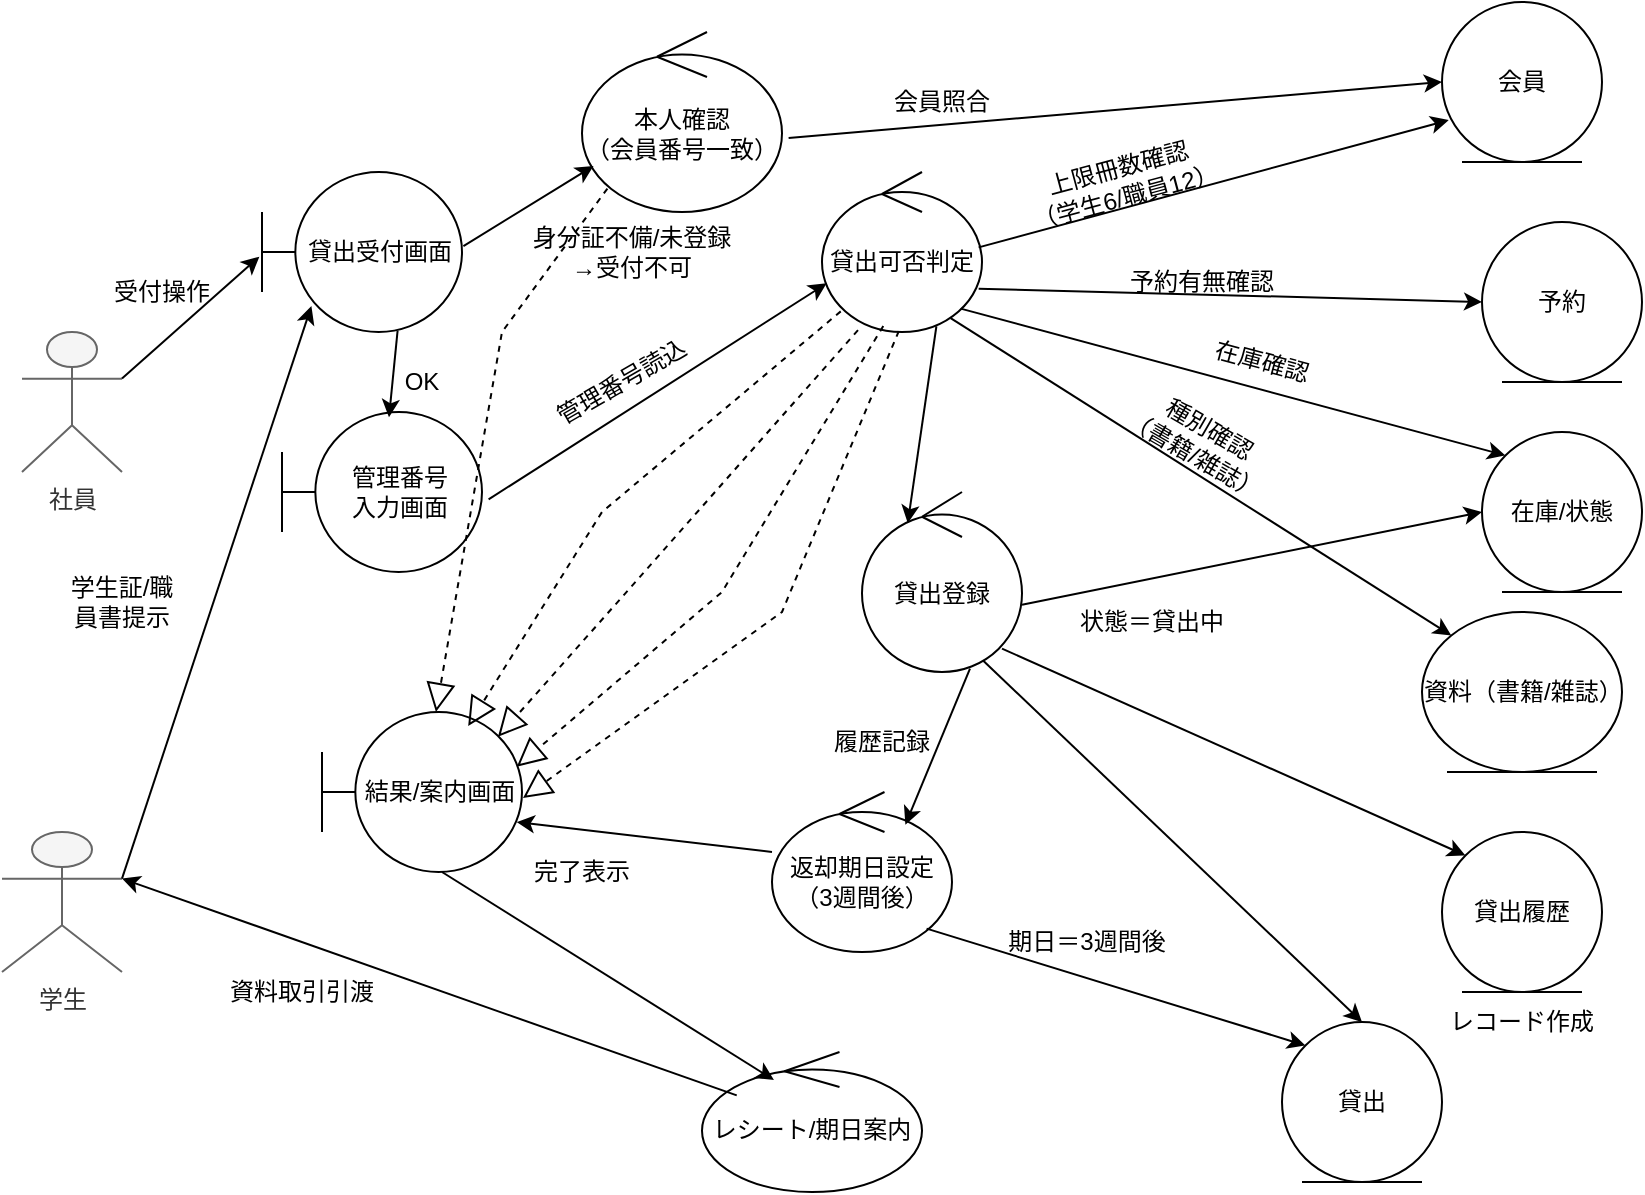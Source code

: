 <mxfile version="28.2.3">
  <diagram name="ページ1" id="yR1Zg5sOvoij5Tsq6hCD">
    <mxGraphModel dx="2023" dy="596" grid="1" gridSize="10" guides="1" tooltips="1" connect="1" arrows="1" fold="1" page="1" pageScale="1" pageWidth="827" pageHeight="1169" math="0" shadow="0">
      <root>
        <mxCell id="0" />
        <mxCell id="1" parent="0" />
        <mxCell id="juDVWdc0ik__rgrDVImd-1" value="社員" style="shape=umlActor;verticalLabelPosition=bottom;verticalAlign=top;html=1;outlineConnect=0;fillColor=#f5f5f5;fontColor=#333333;strokeColor=#666666;" vertex="1" parent="1">
          <mxGeometry x="-170" y="240" width="50" height="70" as="geometry" />
        </mxCell>
        <mxCell id="juDVWdc0ik__rgrDVImd-5" value="レシート/期日案内" style="ellipse;shape=umlControl;whiteSpace=wrap;html=1;" vertex="1" parent="1">
          <mxGeometry x="170" y="600" width="110" height="70" as="geometry" />
        </mxCell>
        <mxCell id="juDVWdc0ik__rgrDVImd-6" value="返却期日設定（3週間後）" style="ellipse;shape=umlControl;whiteSpace=wrap;html=1;" vertex="1" parent="1">
          <mxGeometry x="205" y="470" width="90" height="80" as="geometry" />
        </mxCell>
        <mxCell id="juDVWdc0ik__rgrDVImd-7" value="貸出登録" style="ellipse;shape=umlControl;whiteSpace=wrap;html=1;" vertex="1" parent="1">
          <mxGeometry x="250" y="320" width="80" height="90" as="geometry" />
        </mxCell>
        <mxCell id="juDVWdc0ik__rgrDVImd-8" value="貸出可否判定" style="ellipse;shape=umlControl;whiteSpace=wrap;html=1;" vertex="1" parent="1">
          <mxGeometry x="230" y="160" width="80" height="80" as="geometry" />
        </mxCell>
        <mxCell id="juDVWdc0ik__rgrDVImd-9" value="本人確認&lt;div&gt;（会員番号一致）&lt;/div&gt;" style="ellipse;shape=umlControl;whiteSpace=wrap;html=1;" vertex="1" parent="1">
          <mxGeometry x="110" y="90" width="100" height="90" as="geometry" />
        </mxCell>
        <mxCell id="juDVWdc0ik__rgrDVImd-10" value="結果/案内画面" style="shape=umlBoundary;whiteSpace=wrap;html=1;" vertex="1" parent="1">
          <mxGeometry x="-20" y="430" width="100" height="80" as="geometry" />
        </mxCell>
        <mxCell id="juDVWdc0ik__rgrDVImd-11" value="管理番号&lt;div&gt;入力画面&lt;/div&gt;" style="shape=umlBoundary;whiteSpace=wrap;html=1;" vertex="1" parent="1">
          <mxGeometry x="-40" y="280" width="100" height="80" as="geometry" />
        </mxCell>
        <mxCell id="juDVWdc0ik__rgrDVImd-12" value="貸出受付画面" style="shape=umlBoundary;whiteSpace=wrap;html=1;" vertex="1" parent="1">
          <mxGeometry x="-50" y="160" width="100" height="80" as="geometry" />
        </mxCell>
        <mxCell id="juDVWdc0ik__rgrDVImd-13" value="学生" style="shape=umlActor;verticalLabelPosition=bottom;verticalAlign=top;html=1;outlineConnect=0;fillColor=#f5f5f5;fontColor=#333333;strokeColor=#666666;" vertex="1" parent="1">
          <mxGeometry x="-180" y="490" width="60" height="70" as="geometry" />
        </mxCell>
        <mxCell id="juDVWdc0ik__rgrDVImd-14" value="在庫/状態" style="ellipse;shape=umlEntity;whiteSpace=wrap;html=1;" vertex="1" parent="1">
          <mxGeometry x="560" y="290" width="80" height="80" as="geometry" />
        </mxCell>
        <mxCell id="juDVWdc0ik__rgrDVImd-15" value="貸出履歴" style="ellipse;shape=umlEntity;whiteSpace=wrap;html=1;" vertex="1" parent="1">
          <mxGeometry x="540" y="490" width="80" height="80" as="geometry" />
        </mxCell>
        <mxCell id="juDVWdc0ik__rgrDVImd-16" value="資料（書籍/雑誌）" style="ellipse;shape=umlEntity;whiteSpace=wrap;html=1;" vertex="1" parent="1">
          <mxGeometry x="530" y="380" width="100" height="80" as="geometry" />
        </mxCell>
        <mxCell id="juDVWdc0ik__rgrDVImd-17" value="予約" style="ellipse;shape=umlEntity;whiteSpace=wrap;html=1;" vertex="1" parent="1">
          <mxGeometry x="560" y="185" width="80" height="80" as="geometry" />
        </mxCell>
        <mxCell id="juDVWdc0ik__rgrDVImd-18" value="会員" style="ellipse;shape=umlEntity;whiteSpace=wrap;html=1;" vertex="1" parent="1">
          <mxGeometry x="540" y="75" width="80" height="80" as="geometry" />
        </mxCell>
        <mxCell id="juDVWdc0ik__rgrDVImd-19" value="貸出" style="ellipse;shape=umlEntity;whiteSpace=wrap;html=1;" vertex="1" parent="1">
          <mxGeometry x="460" y="585" width="80" height="80" as="geometry" />
        </mxCell>
        <mxCell id="juDVWdc0ik__rgrDVImd-20" value="" style="endArrow=classic;html=1;rounded=0;exitX=1;exitY=0.333;exitDx=0;exitDy=0;exitPerimeter=0;entryX=-0.013;entryY=0.529;entryDx=0;entryDy=0;entryPerimeter=0;" edge="1" parent="1" source="juDVWdc0ik__rgrDVImd-1" target="juDVWdc0ik__rgrDVImd-12">
          <mxGeometry width="50" height="50" relative="1" as="geometry">
            <mxPoint x="290" y="350" as="sourcePoint" />
            <mxPoint x="340" y="300" as="targetPoint" />
          </mxGeometry>
        </mxCell>
        <mxCell id="juDVWdc0ik__rgrDVImd-21" value="" style="endArrow=classic;html=1;rounded=0;exitX=1.007;exitY=0.463;exitDx=0;exitDy=0;exitPerimeter=0;entryX=0.058;entryY=0.744;entryDx=0;entryDy=0;entryPerimeter=0;" edge="1" parent="1" source="juDVWdc0ik__rgrDVImd-12" target="juDVWdc0ik__rgrDVImd-9">
          <mxGeometry width="50" height="50" relative="1" as="geometry">
            <mxPoint x="290" y="350" as="sourcePoint" />
            <mxPoint x="340" y="300" as="targetPoint" />
          </mxGeometry>
        </mxCell>
        <mxCell id="juDVWdc0ik__rgrDVImd-22" value="" style="endArrow=classic;html=1;rounded=0;entryX=0;entryY=0.5;entryDx=0;entryDy=0;exitX=1.033;exitY=0.589;exitDx=0;exitDy=0;exitPerimeter=0;" edge="1" parent="1" source="juDVWdc0ik__rgrDVImd-9" target="juDVWdc0ik__rgrDVImd-18">
          <mxGeometry width="50" height="50" relative="1" as="geometry">
            <mxPoint x="290" y="350" as="sourcePoint" />
            <mxPoint x="340" y="300" as="targetPoint" />
          </mxGeometry>
        </mxCell>
        <mxCell id="juDVWdc0ik__rgrDVImd-23" value="" style="endArrow=classic;html=1;rounded=0;exitX=0.678;exitY=0.991;exitDx=0;exitDy=0;exitPerimeter=0;entryX=0.535;entryY=0.033;entryDx=0;entryDy=0;entryPerimeter=0;" edge="1" parent="1" source="juDVWdc0ik__rgrDVImd-12" target="juDVWdc0ik__rgrDVImd-11">
          <mxGeometry width="50" height="50" relative="1" as="geometry">
            <mxPoint x="380" y="350" as="sourcePoint" />
            <mxPoint x="430" y="300" as="targetPoint" />
          </mxGeometry>
        </mxCell>
        <mxCell id="juDVWdc0ik__rgrDVImd-24" value="" style="endArrow=classic;html=1;rounded=0;exitX=1.033;exitY=0.546;exitDx=0;exitDy=0;exitPerimeter=0;entryX=0.029;entryY=0.696;entryDx=0;entryDy=0;entryPerimeter=0;" edge="1" parent="1" source="juDVWdc0ik__rgrDVImd-11" target="juDVWdc0ik__rgrDVImd-8">
          <mxGeometry width="50" height="50" relative="1" as="geometry">
            <mxPoint x="380" y="350" as="sourcePoint" />
            <mxPoint x="430" y="300" as="targetPoint" />
          </mxGeometry>
        </mxCell>
        <mxCell id="juDVWdc0ik__rgrDVImd-25" value="" style="endArrow=classic;html=1;rounded=0;entryX=0.042;entryY=0.738;entryDx=0;entryDy=0;entryPerimeter=0;exitX=0.979;exitY=0.471;exitDx=0;exitDy=0;exitPerimeter=0;" edge="1" parent="1" source="juDVWdc0ik__rgrDVImd-8" target="juDVWdc0ik__rgrDVImd-18">
          <mxGeometry width="50" height="50" relative="1" as="geometry">
            <mxPoint x="380" y="350" as="sourcePoint" />
            <mxPoint x="430" y="300" as="targetPoint" />
          </mxGeometry>
        </mxCell>
        <mxCell id="juDVWdc0ik__rgrDVImd-26" value="" style="endArrow=classic;html=1;rounded=0;entryX=0;entryY=0.5;entryDx=0;entryDy=0;exitX=0.979;exitY=0.729;exitDx=0;exitDy=0;exitPerimeter=0;" edge="1" parent="1" source="juDVWdc0ik__rgrDVImd-8" target="juDVWdc0ik__rgrDVImd-17">
          <mxGeometry width="50" height="50" relative="1" as="geometry">
            <mxPoint x="380" y="350" as="sourcePoint" />
            <mxPoint x="430" y="300" as="targetPoint" />
          </mxGeometry>
        </mxCell>
        <mxCell id="juDVWdc0ik__rgrDVImd-27" value="" style="endArrow=classic;html=1;rounded=0;entryX=0;entryY=0;entryDx=0;entryDy=0;exitX=0.867;exitY=0.854;exitDx=0;exitDy=0;exitPerimeter=0;" edge="1" parent="1" source="juDVWdc0ik__rgrDVImd-8" target="juDVWdc0ik__rgrDVImd-14">
          <mxGeometry width="50" height="50" relative="1" as="geometry">
            <mxPoint x="380" y="225" as="sourcePoint" />
            <mxPoint x="450" y="280" as="targetPoint" />
          </mxGeometry>
        </mxCell>
        <mxCell id="juDVWdc0ik__rgrDVImd-28" value="" style="endArrow=classic;html=1;rounded=0;entryX=0;entryY=0;entryDx=0;entryDy=0;exitX=0.804;exitY=0.913;exitDx=0;exitDy=0;exitPerimeter=0;" edge="1" parent="1" source="juDVWdc0ik__rgrDVImd-8" target="juDVWdc0ik__rgrDVImd-16">
          <mxGeometry width="50" height="50" relative="1" as="geometry">
            <mxPoint x="380" y="310" as="sourcePoint" />
            <mxPoint x="430" y="260" as="targetPoint" />
          </mxGeometry>
        </mxCell>
        <mxCell id="juDVWdc0ik__rgrDVImd-29" value="" style="endArrow=classic;html=1;rounded=0;exitX=0.715;exitY=0.964;exitDx=0;exitDy=0;exitPerimeter=0;entryX=0.286;entryY=0.173;entryDx=0;entryDy=0;entryPerimeter=0;" edge="1" parent="1" source="juDVWdc0ik__rgrDVImd-8" target="juDVWdc0ik__rgrDVImd-7">
          <mxGeometry width="50" height="50" relative="1" as="geometry">
            <mxPoint x="380" y="350" as="sourcePoint" />
            <mxPoint x="430" y="300" as="targetPoint" />
          </mxGeometry>
        </mxCell>
        <mxCell id="juDVWdc0ik__rgrDVImd-30" value="" style="endArrow=classic;html=1;rounded=0;entryX=0;entryY=0.5;entryDx=0;entryDy=0;exitX=1;exitY=0.626;exitDx=0;exitDy=0;exitPerimeter=0;" edge="1" parent="1" source="juDVWdc0ik__rgrDVImd-7" target="juDVWdc0ik__rgrDVImd-14">
          <mxGeometry width="50" height="50" relative="1" as="geometry">
            <mxPoint x="380" y="350" as="sourcePoint" />
            <mxPoint x="430" y="300" as="targetPoint" />
          </mxGeometry>
        </mxCell>
        <mxCell id="juDVWdc0ik__rgrDVImd-31" value="" style="endArrow=classic;html=1;rounded=0;exitX=0.675;exitY=0.981;exitDx=0;exitDy=0;exitPerimeter=0;entryX=0.741;entryY=0.204;entryDx=0;entryDy=0;entryPerimeter=0;" edge="1" parent="1" source="juDVWdc0ik__rgrDVImd-7" target="juDVWdc0ik__rgrDVImd-6">
          <mxGeometry width="50" height="50" relative="1" as="geometry">
            <mxPoint x="380" y="350" as="sourcePoint" />
            <mxPoint x="430" y="300" as="targetPoint" />
          </mxGeometry>
        </mxCell>
        <mxCell id="juDVWdc0ik__rgrDVImd-32" value="" style="endArrow=classic;html=1;rounded=0;entryX=0.973;entryY=0.688;entryDx=0;entryDy=0;exitX=0;exitY=0.375;exitDx=0;exitDy=0;exitPerimeter=0;entryPerimeter=0;" edge="1" parent="1" source="juDVWdc0ik__rgrDVImd-6" target="juDVWdc0ik__rgrDVImd-10">
          <mxGeometry width="50" height="50" relative="1" as="geometry">
            <mxPoint x="430" y="500" as="sourcePoint" />
            <mxPoint x="480" y="450" as="targetPoint" />
          </mxGeometry>
        </mxCell>
        <mxCell id="juDVWdc0ik__rgrDVImd-33" value="" style="endArrow=classic;html=1;rounded=0;entryX=0;entryY=0;entryDx=0;entryDy=0;exitX=0.859;exitY=0.854;exitDx=0;exitDy=0;exitPerimeter=0;" edge="1" parent="1" source="juDVWdc0ik__rgrDVImd-6" target="juDVWdc0ik__rgrDVImd-19">
          <mxGeometry width="50" height="50" relative="1" as="geometry">
            <mxPoint x="370" y="530" as="sourcePoint" />
            <mxPoint x="420" y="480" as="targetPoint" />
          </mxGeometry>
        </mxCell>
        <mxCell id="juDVWdc0ik__rgrDVImd-34" value="" style="endArrow=classic;html=1;rounded=0;entryX=0;entryY=0;entryDx=0;entryDy=0;exitX=0.875;exitY=0.87;exitDx=0;exitDy=0;exitPerimeter=0;" edge="1" parent="1" source="juDVWdc0ik__rgrDVImd-7" target="juDVWdc0ik__rgrDVImd-15">
          <mxGeometry width="50" height="50" relative="1" as="geometry">
            <mxPoint x="360" y="450" as="sourcePoint" />
            <mxPoint x="410" y="400" as="targetPoint" />
          </mxGeometry>
        </mxCell>
        <mxCell id="juDVWdc0ik__rgrDVImd-35" value="" style="endArrow=classic;html=1;rounded=0;entryX=0.5;entryY=0;entryDx=0;entryDy=0;exitX=0.758;exitY=0.937;exitDx=0;exitDy=0;exitPerimeter=0;" edge="1" parent="1" source="juDVWdc0ik__rgrDVImd-7" target="juDVWdc0ik__rgrDVImd-19">
          <mxGeometry width="50" height="50" relative="1" as="geometry">
            <mxPoint x="370" y="510" as="sourcePoint" />
            <mxPoint x="420" y="460" as="targetPoint" />
          </mxGeometry>
        </mxCell>
        <mxCell id="juDVWdc0ik__rgrDVImd-36" value="" style="endArrow=classic;html=1;rounded=0;entryX=1;entryY=0.333;entryDx=0;entryDy=0;entryPerimeter=0;exitX=0.158;exitY=0.31;exitDx=0;exitDy=0;exitPerimeter=0;" edge="1" parent="1" source="juDVWdc0ik__rgrDVImd-5" target="juDVWdc0ik__rgrDVImd-13">
          <mxGeometry width="50" height="50" relative="1" as="geometry">
            <mxPoint x="80" y="500" as="sourcePoint" />
            <mxPoint x="130" y="450" as="targetPoint" />
          </mxGeometry>
        </mxCell>
        <mxCell id="juDVWdc0ik__rgrDVImd-37" value="" style="endArrow=classic;html=1;rounded=0;entryX=0.327;entryY=0.2;entryDx=0;entryDy=0;entryPerimeter=0;exitX=0.6;exitY=1;exitDx=0;exitDy=0;exitPerimeter=0;" edge="1" parent="1" source="juDVWdc0ik__rgrDVImd-10" target="juDVWdc0ik__rgrDVImd-5">
          <mxGeometry width="50" height="50" relative="1" as="geometry">
            <mxPoint x="170" y="410" as="sourcePoint" />
            <mxPoint x="180" y="430" as="targetPoint" />
          </mxGeometry>
        </mxCell>
        <mxCell id="juDVWdc0ik__rgrDVImd-38" value="" style="endArrow=classic;html=1;rounded=0;exitX=1;exitY=0.333;exitDx=0;exitDy=0;exitPerimeter=0;entryX=0.247;entryY=0.838;entryDx=0;entryDy=0;entryPerimeter=0;" edge="1" parent="1" source="juDVWdc0ik__rgrDVImd-13" target="juDVWdc0ik__rgrDVImd-12">
          <mxGeometry width="50" height="50" relative="1" as="geometry">
            <mxPoint x="330" y="350" as="sourcePoint" />
            <mxPoint x="380" y="300" as="targetPoint" />
          </mxGeometry>
        </mxCell>
        <mxCell id="juDVWdc0ik__rgrDVImd-39" value="" style="endArrow=block;dashed=1;endFill=0;endSize=12;html=1;rounded=0;exitX=0.127;exitY=0.87;exitDx=0;exitDy=0;exitPerimeter=0;" edge="1" parent="1" source="juDVWdc0ik__rgrDVImd-9" target="juDVWdc0ik__rgrDVImd-10">
          <mxGeometry width="160" relative="1" as="geometry">
            <mxPoint x="280" y="350" as="sourcePoint" />
            <mxPoint x="440" y="350" as="targetPoint" />
            <Array as="points">
              <mxPoint x="70" y="240" />
            </Array>
          </mxGeometry>
        </mxCell>
        <mxCell id="juDVWdc0ik__rgrDVImd-40" value="" style="endArrow=block;dashed=1;endFill=0;endSize=12;html=1;rounded=0;exitX=0.117;exitY=0.871;exitDx=0;exitDy=0;exitPerimeter=0;entryX=0.731;entryY=0.087;entryDx=0;entryDy=0;entryPerimeter=0;" edge="1" parent="1" source="juDVWdc0ik__rgrDVImd-8" target="juDVWdc0ik__rgrDVImd-10">
          <mxGeometry width="160" relative="1" as="geometry">
            <mxPoint x="280" y="340" as="sourcePoint" />
            <mxPoint x="440" y="340" as="targetPoint" />
            <Array as="points">
              <mxPoint x="120" y="330" />
            </Array>
          </mxGeometry>
        </mxCell>
        <mxCell id="juDVWdc0ik__rgrDVImd-41" value="" style="endArrow=block;dashed=1;endFill=0;endSize=12;html=1;rounded=0;exitX=0.225;exitY=0.988;exitDx=0;exitDy=0;exitPerimeter=0;entryX=0.88;entryY=0.155;entryDx=0;entryDy=0;entryPerimeter=0;" edge="1" parent="1" source="juDVWdc0ik__rgrDVImd-8" target="juDVWdc0ik__rgrDVImd-10">
          <mxGeometry width="160" relative="1" as="geometry">
            <mxPoint x="30" y="450" as="sourcePoint" />
            <mxPoint x="190" y="450" as="targetPoint" />
            <Array as="points">
              <mxPoint x="150" y="350" />
            </Array>
          </mxGeometry>
        </mxCell>
        <mxCell id="juDVWdc0ik__rgrDVImd-42" value="" style="endArrow=block;dashed=1;endFill=0;endSize=12;html=1;rounded=0;exitX=0.383;exitY=0.963;exitDx=0;exitDy=0;exitPerimeter=0;entryX=0.974;entryY=0.342;entryDx=0;entryDy=0;entryPerimeter=0;" edge="1" parent="1" source="juDVWdc0ik__rgrDVImd-8" target="juDVWdc0ik__rgrDVImd-10">
          <mxGeometry width="160" relative="1" as="geometry">
            <mxPoint x="40" y="430" as="sourcePoint" />
            <mxPoint x="200" y="430" as="targetPoint" />
            <Array as="points">
              <mxPoint x="180" y="370" />
            </Array>
          </mxGeometry>
        </mxCell>
        <mxCell id="juDVWdc0ik__rgrDVImd-43" value="" style="endArrow=block;dashed=1;endFill=0;endSize=12;html=1;rounded=0;exitX=0.48;exitY=0.994;exitDx=0;exitDy=0;exitPerimeter=0;entryX=1.005;entryY=0.538;entryDx=0;entryDy=0;entryPerimeter=0;" edge="1" parent="1" source="juDVWdc0ik__rgrDVImd-8" target="juDVWdc0ik__rgrDVImd-10">
          <mxGeometry width="160" relative="1" as="geometry">
            <mxPoint x="330.0" y="250.0" as="sourcePoint" />
            <mxPoint x="218.64" y="393.0" as="targetPoint" />
            <Array as="points">
              <mxPoint x="210" y="380" />
            </Array>
          </mxGeometry>
        </mxCell>
        <mxCell id="juDVWdc0ik__rgrDVImd-44" value="受付操作" style="text;html=1;align=center;verticalAlign=middle;whiteSpace=wrap;rounded=0;" vertex="1" parent="1">
          <mxGeometry x="-140" y="205" width="80" height="30" as="geometry" />
        </mxCell>
        <mxCell id="juDVWdc0ik__rgrDVImd-45" value="OK" style="text;html=1;align=center;verticalAlign=middle;whiteSpace=wrap;rounded=0;" vertex="1" parent="1">
          <mxGeometry y="250" width="60" height="30" as="geometry" />
        </mxCell>
        <mxCell id="juDVWdc0ik__rgrDVImd-46" value="会員照合" style="text;html=1;align=center;verticalAlign=middle;whiteSpace=wrap;rounded=0;rotation=0;" vertex="1" parent="1">
          <mxGeometry x="250" y="110" width="80" height="30" as="geometry" />
        </mxCell>
        <mxCell id="juDVWdc0ik__rgrDVImd-47" value="身分証不備/未登録→受付不可" style="text;html=1;align=center;verticalAlign=middle;whiteSpace=wrap;rounded=0;" vertex="1" parent="1">
          <mxGeometry x="80" y="185" width="110" height="30" as="geometry" />
        </mxCell>
        <mxCell id="juDVWdc0ik__rgrDVImd-48" value="管理番号読込" style="text;html=1;align=center;verticalAlign=middle;whiteSpace=wrap;rounded=0;rotation=-30;" vertex="1" parent="1">
          <mxGeometry x="90" y="250" width="80" height="30" as="geometry" />
        </mxCell>
        <mxCell id="juDVWdc0ik__rgrDVImd-49" value="上限冊数確認&lt;div&gt;（学生6/職員12）&lt;/div&gt;" style="text;html=1;align=center;verticalAlign=middle;whiteSpace=wrap;rounded=0;rotation=-15;" vertex="1" parent="1">
          <mxGeometry x="330" y="150" width="100" height="30" as="geometry" />
        </mxCell>
        <mxCell id="juDVWdc0ik__rgrDVImd-50" value="予約有無確認" style="text;html=1;align=center;verticalAlign=middle;whiteSpace=wrap;rounded=0;" vertex="1" parent="1">
          <mxGeometry x="380" y="200" width="80" height="30" as="geometry" />
        </mxCell>
        <mxCell id="juDVWdc0ik__rgrDVImd-51" value="在庫確認" style="text;html=1;align=center;verticalAlign=middle;whiteSpace=wrap;rounded=0;rotation=15;" vertex="1" parent="1">
          <mxGeometry x="420" y="240" width="60" height="30" as="geometry" />
        </mxCell>
        <mxCell id="juDVWdc0ik__rgrDVImd-52" value="種別確認&lt;div&gt;（書籍/雑誌）&lt;/div&gt;" style="text;html=1;align=center;verticalAlign=middle;whiteSpace=wrap;rounded=0;rotation=30;" vertex="1" parent="1">
          <mxGeometry x="380" y="280" width="80" height="30" as="geometry" />
        </mxCell>
        <mxCell id="juDVWdc0ik__rgrDVImd-53" value="資料取引引渡" style="text;html=1;align=center;verticalAlign=middle;whiteSpace=wrap;rounded=0;" vertex="1" parent="1">
          <mxGeometry x="-70" y="555" width="80" height="30" as="geometry" />
        </mxCell>
        <mxCell id="juDVWdc0ik__rgrDVImd-54" value="期日＝3週間後" style="text;html=1;align=center;verticalAlign=middle;whiteSpace=wrap;rounded=0;" vertex="1" parent="1">
          <mxGeometry x="320" y="530" width="85" height="30" as="geometry" />
        </mxCell>
        <mxCell id="juDVWdc0ik__rgrDVImd-55" value="レコード作成" style="text;html=1;align=center;verticalAlign=middle;whiteSpace=wrap;rounded=0;" vertex="1" parent="1">
          <mxGeometry x="540" y="570" width="80" height="30" as="geometry" />
        </mxCell>
        <mxCell id="juDVWdc0ik__rgrDVImd-56" value="完了表示" style="text;html=1;align=center;verticalAlign=middle;whiteSpace=wrap;rounded=0;" vertex="1" parent="1">
          <mxGeometry x="80" y="495" width="60" height="30" as="geometry" />
        </mxCell>
        <mxCell id="juDVWdc0ik__rgrDVImd-57" value="状態＝貸出中" style="text;html=1;align=center;verticalAlign=middle;whiteSpace=wrap;rounded=0;" vertex="1" parent="1">
          <mxGeometry x="350" y="370" width="90" height="30" as="geometry" />
        </mxCell>
        <mxCell id="juDVWdc0ik__rgrDVImd-58" value="履歴記録" style="text;html=1;align=center;verticalAlign=middle;whiteSpace=wrap;rounded=0;" vertex="1" parent="1">
          <mxGeometry x="230" y="430" width="60" height="30" as="geometry" />
        </mxCell>
        <mxCell id="juDVWdc0ik__rgrDVImd-59" value="学生証/職員書提示" style="text;html=1;align=center;verticalAlign=middle;whiteSpace=wrap;rounded=0;" vertex="1" parent="1">
          <mxGeometry x="-150" y="360" width="60" height="30" as="geometry" />
        </mxCell>
      </root>
    </mxGraphModel>
  </diagram>
</mxfile>
